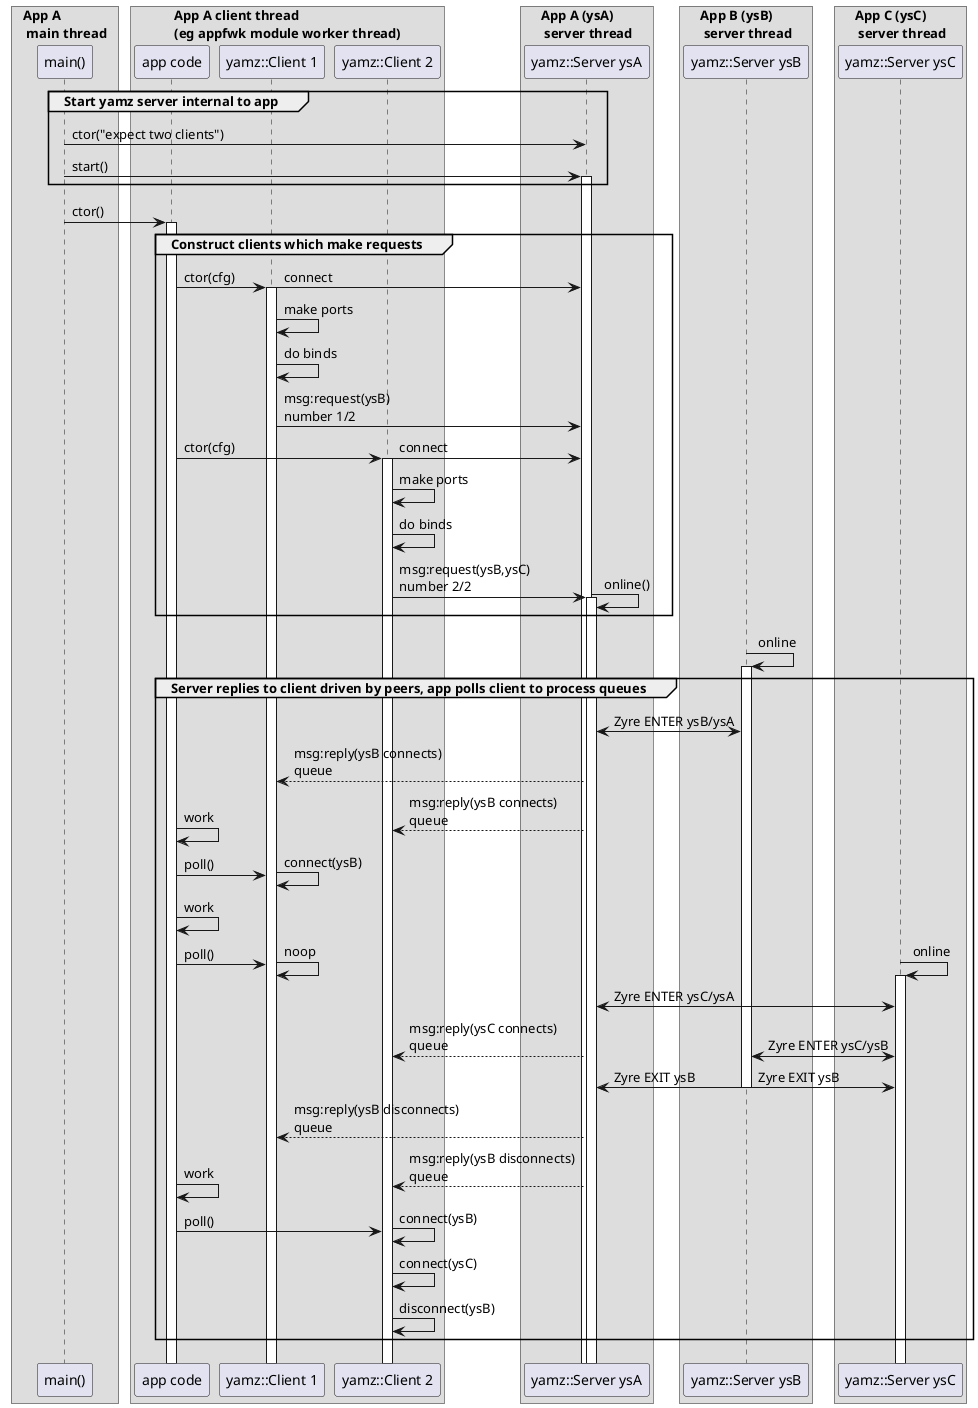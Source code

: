 @startuml
!pragma teoz true
box "App A\n main thread"
        participant "main()" as main
end box
box "App A client thread\n(eg appfwk module worker thread)"
        participant "app code" as app
        participant "yamz::Client 1" as yc1
        participant "yamz::Client 2" as yc2
end box
box "App A (ysA)\n server thread"
        participant "yamz::Server ysA" as ysA
end box
box "App B (ysB)\n server thread"
        participant "yamz::Server ysB" as ysB
end box
box "App C (ysC)\n server thread"
        participant "yamz::Server ysC" as ysC
end box

group Start yamz server internal to app
main -> ysA : ctor("expect two clients")
main -> ysA : start()
activate ysA
end

main -> app : ctor()
activate app

group Construct clients which make requests

app -> yc1 : ctor(cfg)
activate yc1
& yc1 -> ysA : connect
yc1 -> yc1 : make ports
yc1 -> yc1 : do binds
yc1 -> ysA : msg:request(ysB)\nnumber 1/2

app -> yc2 : ctor(cfg)
activate yc2
& yc2 -> ysA : connect
yc2 -> yc2 : make ports
yc2 -> yc2 : do binds
yc2 -> ysA : msg:request(ysB,ysC)\nnumber 2/2

& ysA -> ysA : online()
activate ysA
end 

ysB -> ysB : online
activate ysB

group Server replies to client driven by peers, app polls client to process queues

ysB <-> ysA : Zyre ENTER ysB/ysA

                
ysA --> yc1 : msg:reply(ysB connects)\nqueue
ysA --> yc2 : msg:reply(ysB connects)\nqueue
& app -> app : work
app -> yc1 : poll()
& yc1 -> yc1 : connect(ysB)                

app -> app : work
app -> yc1 : poll()
& yc1 -> yc1 : noop                        

& ysC -> ysC : online
activate ysC
ysC <-> ysA : Zyre ENTER ysC/ysA
ysC <-> ysB : Zyre ENTER ysC/ysB

& ysA --> yc2 : msg:reply(ysC connects)\nqueue

ysB -> ysA : Zyre EXIT ysB
& ysB -> ysC : Zyre EXIT ysB
destroy ysB
ysA --> yc1 : msg:reply(ysB disconnects)\nqueue
ysA --> yc2 : msg:reply(ysB disconnects)\nqueue

& app -> app : work
app -> yc2 : poll()
& yc2 -> yc2 : connect(ysB)
yc2 -> yc2 : connect(ysC)
yc2 -> yc2 : disconnect(ysB)

@enduml
